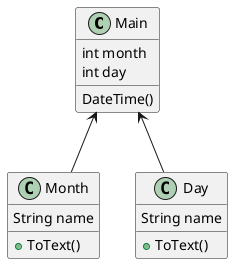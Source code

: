 @startuml
class Main{
DateTime()
int month
int day

}
class Month{
String name
+ ToText()

}
class Day{
String name
+ ToText()

}

Main <-- Month
Main <-- Day

@enduml